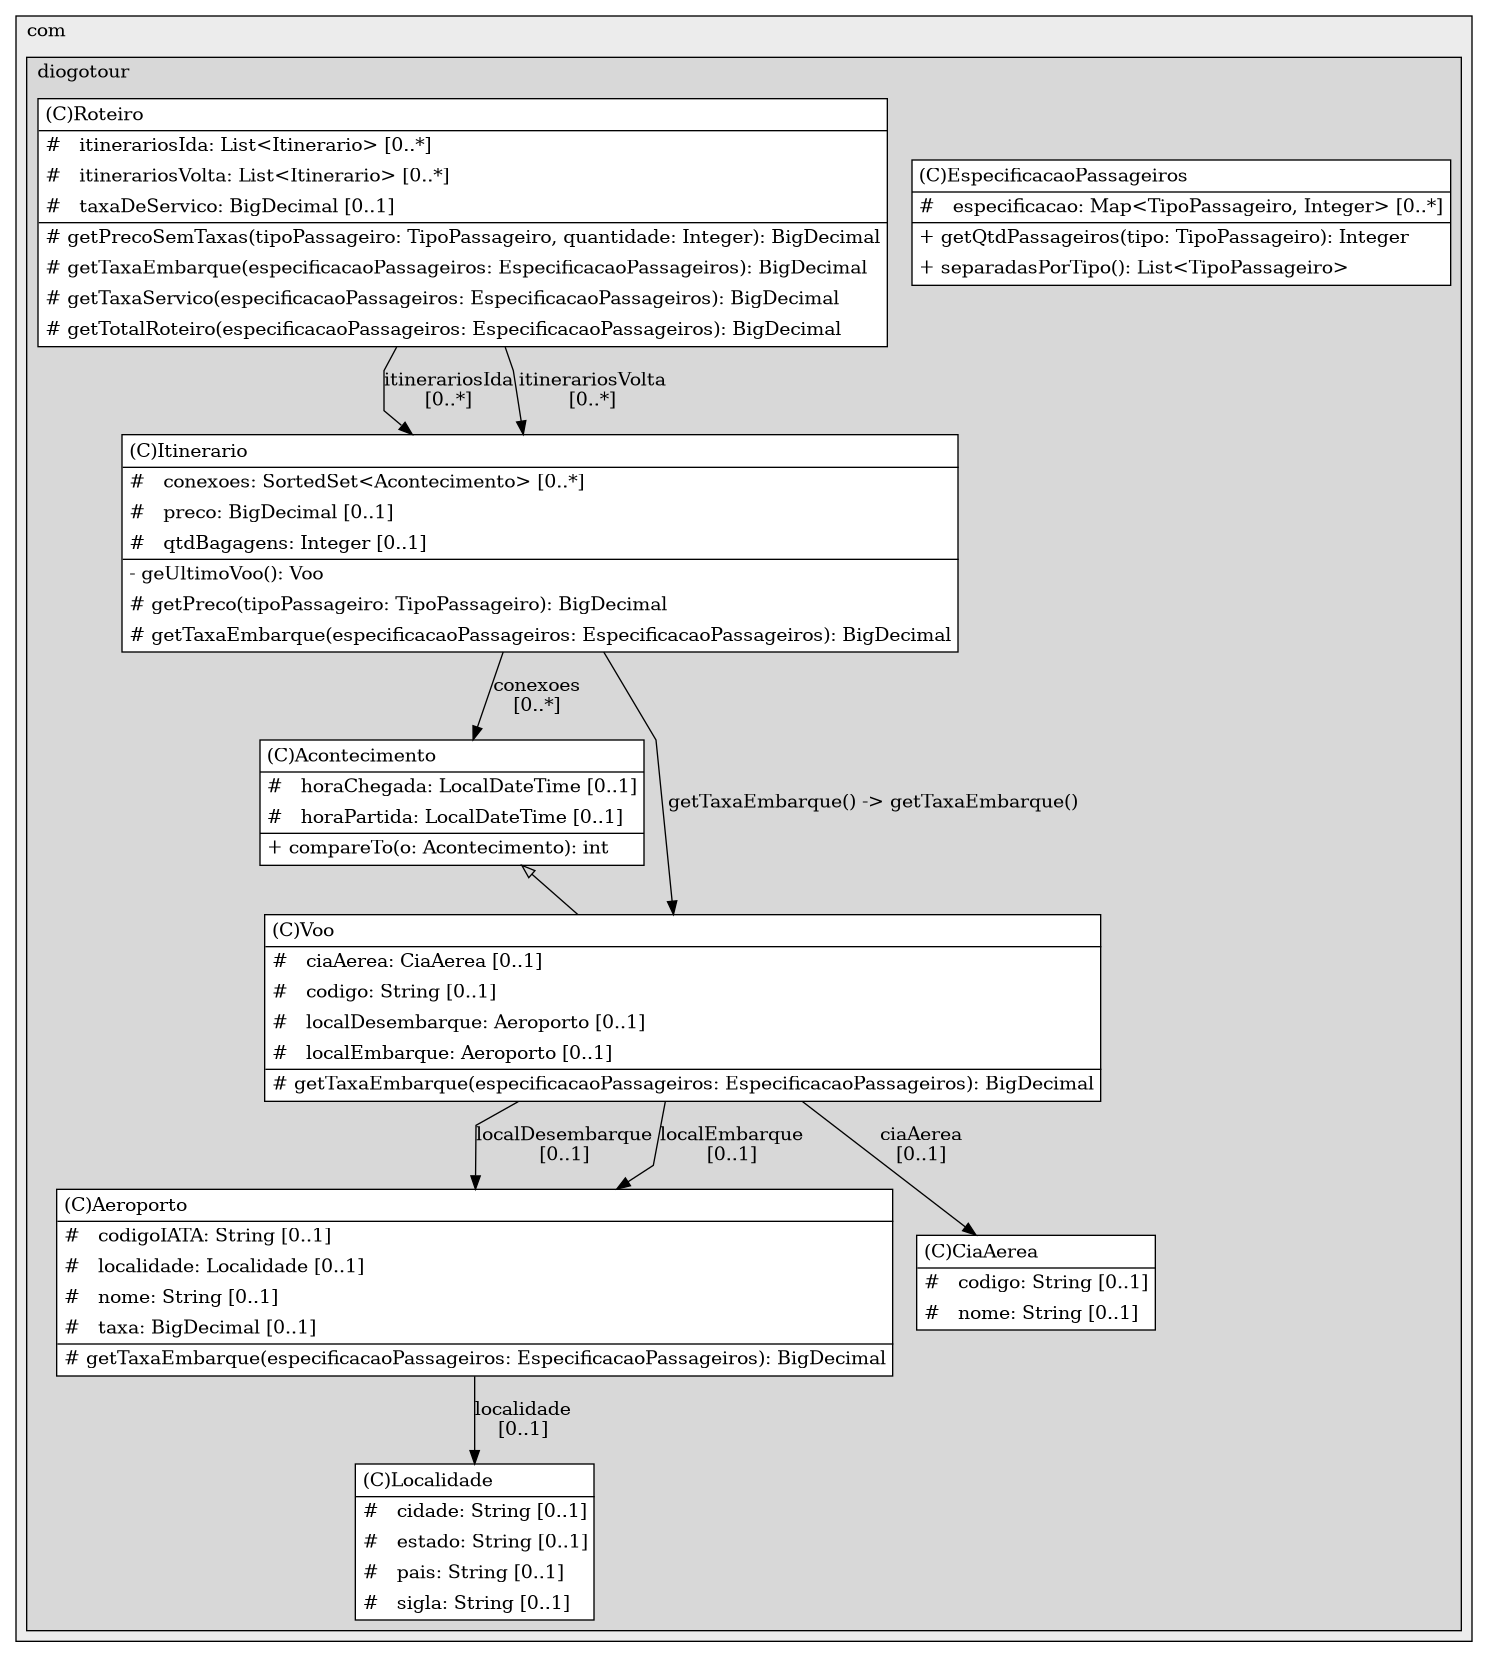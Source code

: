 @startuml

/' diagram meta data start
config=StructureConfiguration;
{
  "projectClassification": {
    "searchMode": "OpenProject", // OpenProject, AllProjects
    "includedProjects": "",
    "pathEndKeywords": "*.impl",
    "isClientPath": "",
    "isClientName": "",
    "isTestPath": "",
    "isTestName": "",
    "isMappingPath": "",
    "isMappingName": "",
    "isDataAccessPath": "",
    "isDataAccessName": "",
    "isDataStructurePath": "",
    "isDataStructureName": "",
    "isInterfaceStructuresPath": "",
    "isInterfaceStructuresName": "",
    "isEntryPointPath": "",
    "isEntryPointName": "",
    "treatFinalFieldsAsMandatory": false
  },
  "graphRestriction": {
    "classPackageExcludeFilter": "",
    "classPackageIncludeFilter": "",
    "classNameExcludeFilter": "",
    "classNameIncludeFilter": "",
    "methodNameExcludeFilter": "",
    "methodNameIncludeFilter": "",
    "removeByInheritance": "", // inheritance/annotation based filtering is done in a second step
    "removeByAnnotation": "",
    "removeByClassPackage": "", // cleanup the graph after inheritance/annotation based filtering is done
    "removeByClassName": "",
    "cutMappings": false,
    "cutEnum": true,
    "cutTests": true,
    "cutClient": true,
    "cutDataAccess": false,
    "cutInterfaceStructures": false,
    "cutDataStructures": false,
    "cutGetterAndSetter": true,
    "cutConstructors": true
  },
  "graphTraversal": {
    "forwardDepth": 6,
    "backwardDepth": 6,
    "classPackageExcludeFilter": "",
    "classPackageIncludeFilter": "",
    "classNameExcludeFilter": "",
    "classNameIncludeFilter": "",
    "methodNameExcludeFilter": "",
    "methodNameIncludeFilter": "",
    "hideMappings": false,
    "hideDataStructures": false,
    "hidePrivateMethods": true,
    "hideInterfaceCalls": true, // indirection: implementation -> interface (is hidden) -> implementation
    "onlyShowApplicationEntryPoints": false, // root node is included
    "useMethodCallsForStructureDiagram": "ForwardOnly" // ForwardOnly, BothDirections, No
  },
  "details": {
    "aggregation": "GroupByClass", // ByClass, GroupByClass, None
    "showClassGenericTypes": true,
    "showMethods": true,
    "showMethodParameterNames": true,
    "showMethodParameterTypes": true,
    "showMethodReturnType": true,
    "showPackageLevels": 2,
    "showDetailedClassStructure": true
  },
  "rootClass": "br.com.diogotour.milhas.domain.Roteiro",
  "extensionCallbackMethod": "" // qualified.class.name#methodName - signature: public static String method(String)
}
diagram meta data end '/



digraph g {
    rankdir="TB"
    splines=polyline
    

'nodes 
subgraph cluster_98689 { 
   	label=com
	labeljust=l
	fillcolor="#ececec"
	style=filled
   
   subgraph cluster_155508765 { 
   	label=diogotour
	labeljust=l
	fillcolor="#d8d8d8"
	style=filled
   
   Acontecimento24210375[
	label=<<TABLE BORDER="1" CELLBORDER="0" CELLPADDING="4" CELLSPACING="0">
<TR><TD ALIGN="LEFT" >(C)Acontecimento</TD></TR>
<HR/>
<TR><TD ALIGN="LEFT" >#   horaChegada: LocalDateTime [0..1]</TD></TR>
<TR><TD ALIGN="LEFT" >#   horaPartida: LocalDateTime [0..1]</TD></TR>
<HR/>
<TR><TD ALIGN="LEFT" >+ compareTo(o: Acontecimento): int</TD></TR>
</TABLE>>
	style=filled
	margin=0
	shape=plaintext
	fillcolor="#FFFFFF"
];

Aeroporto24210375[
	label=<<TABLE BORDER="1" CELLBORDER="0" CELLPADDING="4" CELLSPACING="0">
<TR><TD ALIGN="LEFT" >(C)Aeroporto</TD></TR>
<HR/>
<TR><TD ALIGN="LEFT" >#   codigoIATA: String [0..1]</TD></TR>
<TR><TD ALIGN="LEFT" >#   localidade: Localidade [0..1]</TD></TR>
<TR><TD ALIGN="LEFT" >#   nome: String [0..1]</TD></TR>
<TR><TD ALIGN="LEFT" >#   taxa: BigDecimal [0..1]</TD></TR>
<HR/>
<TR><TD ALIGN="LEFT" ># getTaxaEmbarque(especificacaoPassageiros: EspecificacaoPassageiros): BigDecimal</TD></TR>
</TABLE>>
	style=filled
	margin=0
	shape=plaintext
	fillcolor="#FFFFFF"
];

CiaAerea24210375[
	label=<<TABLE BORDER="1" CELLBORDER="0" CELLPADDING="4" CELLSPACING="0">
<TR><TD ALIGN="LEFT" >(C)CiaAerea</TD></TR>
<HR/>
<TR><TD ALIGN="LEFT" >#   codigo: String [0..1]</TD></TR>
<TR><TD ALIGN="LEFT" >#   nome: String [0..1]</TD></TR>
</TABLE>>
	style=filled
	margin=0
	shape=plaintext
	fillcolor="#FFFFFF"
];

EspecificacaoPassageiros24210375[
	label=<<TABLE BORDER="1" CELLBORDER="0" CELLPADDING="4" CELLSPACING="0">
<TR><TD ALIGN="LEFT" >(C)EspecificacaoPassageiros</TD></TR>
<HR/>
<TR><TD ALIGN="LEFT" >#   especificacao: Map&lt;TipoPassageiro, Integer&gt; [0..*]</TD></TR>
<HR/>
<TR><TD ALIGN="LEFT" >+ getQtdPassageiros(tipo: TipoPassageiro): Integer</TD></TR>
<TR><TD ALIGN="LEFT" >+ separadasPorTipo(): List&lt;TipoPassageiro&gt;</TD></TR>
</TABLE>>
	style=filled
	margin=0
	shape=plaintext
	fillcolor="#FFFFFF"
];

Itinerario24210375[
	label=<<TABLE BORDER="1" CELLBORDER="0" CELLPADDING="4" CELLSPACING="0">
<TR><TD ALIGN="LEFT" >(C)Itinerario</TD></TR>
<HR/>
<TR><TD ALIGN="LEFT" >#   conexoes: SortedSet&lt;Acontecimento&gt; [0..*]</TD></TR>
<TR><TD ALIGN="LEFT" >#   preco: BigDecimal [0..1]</TD></TR>
<TR><TD ALIGN="LEFT" >#   qtdBagagens: Integer [0..1]</TD></TR>
<HR/>
<TR><TD ALIGN="LEFT" >- geUltimoVoo(): Voo</TD></TR>
<TR><TD ALIGN="LEFT" ># getPreco(tipoPassageiro: TipoPassageiro): BigDecimal</TD></TR>
<TR><TD ALIGN="LEFT" ># getTaxaEmbarque(especificacaoPassageiros: EspecificacaoPassageiros): BigDecimal</TD></TR>
</TABLE>>
	style=filled
	margin=0
	shape=plaintext
	fillcolor="#FFFFFF"
];

Localidade24210375[
	label=<<TABLE BORDER="1" CELLBORDER="0" CELLPADDING="4" CELLSPACING="0">
<TR><TD ALIGN="LEFT" >(C)Localidade</TD></TR>
<HR/>
<TR><TD ALIGN="LEFT" >#   cidade: String [0..1]</TD></TR>
<TR><TD ALIGN="LEFT" >#   estado: String [0..1]</TD></TR>
<TR><TD ALIGN="LEFT" >#   pais: String [0..1]</TD></TR>
<TR><TD ALIGN="LEFT" >#   sigla: String [0..1]</TD></TR>
</TABLE>>
	style=filled
	margin=0
	shape=plaintext
	fillcolor="#FFFFFF"
];

Roteiro24210375[
	label=<<TABLE BORDER="1" CELLBORDER="0" CELLPADDING="4" CELLSPACING="0">
<TR><TD ALIGN="LEFT" >(C)Roteiro</TD></TR>
<HR/>
<TR><TD ALIGN="LEFT" >#   itinerariosIda: List&lt;Itinerario&gt; [0..*]</TD></TR>
<TR><TD ALIGN="LEFT" >#   itinerariosVolta: List&lt;Itinerario&gt; [0..*]</TD></TR>
<TR><TD ALIGN="LEFT" >#   taxaDeServico: BigDecimal [0..1]</TD></TR>
<HR/>
<TR><TD ALIGN="LEFT" ># getPrecoSemTaxas(tipoPassageiro: TipoPassageiro, quantidade: Integer): BigDecimal</TD></TR>
<TR><TD ALIGN="LEFT" ># getTaxaEmbarque(especificacaoPassageiros: EspecificacaoPassageiros): BigDecimal</TD></TR>
<TR><TD ALIGN="LEFT" ># getTaxaServico(especificacaoPassageiros: EspecificacaoPassageiros): BigDecimal</TD></TR>
<TR><TD ALIGN="LEFT" ># getTotalRoteiro(especificacaoPassageiros: EspecificacaoPassageiros): BigDecimal</TD></TR>
</TABLE>>
	style=filled
	margin=0
	shape=plaintext
	fillcolor="#FFFFFF"
];

Voo24210375[
	label=<<TABLE BORDER="1" CELLBORDER="0" CELLPADDING="4" CELLSPACING="0">
<TR><TD ALIGN="LEFT" >(C)Voo</TD></TR>
<HR/>
<TR><TD ALIGN="LEFT" >#   ciaAerea: CiaAerea [0..1]</TD></TR>
<TR><TD ALIGN="LEFT" >#   codigo: String [0..1]</TD></TR>
<TR><TD ALIGN="LEFT" >#   localDesembarque: Aeroporto [0..1]</TD></TR>
<TR><TD ALIGN="LEFT" >#   localEmbarque: Aeroporto [0..1]</TD></TR>
<HR/>
<TR><TD ALIGN="LEFT" ># getTaxaEmbarque(especificacaoPassageiros: EspecificacaoPassageiros): BigDecimal</TD></TR>
</TABLE>>
	style=filled
	margin=0
	shape=plaintext
	fillcolor="#FFFFFF"
];
} 
} 

'edges    
Acontecimento24210375 -> Voo24210375[arrowhead=none, arrowtail=empty, dir=both];
Aeroporto24210375 -> Localidade24210375[label="localidade
[0..1]"];
Itinerario24210375 -> Acontecimento24210375[label="conexoes
[0..*]"];
Itinerario24210375 -> Voo24210375[label="getTaxaEmbarque() -> getTaxaEmbarque()"];
Roteiro24210375 -> Itinerario24210375[label="itinerariosIda
[0..*]"];
Roteiro24210375 -> Itinerario24210375[label="itinerariosVolta
[0..*]"];
Voo24210375 -> Aeroporto24210375[label="localDesembarque
[0..1]"];
Voo24210375 -> Aeroporto24210375[label="localEmbarque
[0..1]"];
Voo24210375 -> CiaAerea24210375[label="ciaAerea
[0..1]"];
    
}
@enduml
